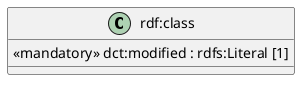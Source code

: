 @startuml
' node node_modules/pegjs/bin/pegjs src/plantuml.pegjs src/plantuml.js
' node plantcode -l coffeescript tests/complex/classnames.plantuml > tests/complex/classnames.coffee

' class someclass
' 
' class §$noQuotes|_:;~#!§$()[]+-*\/,| {
' }
' 
' class "inQuotes" {
' }
' 
' class "AZaz09 |_:;~#!§$()[]+-*\/,{}|" {
' }
' 
' class "withDescr1" <<something>>
' 
' class "withDescr2" <<some { } thing>> {
' }

class "rdf:class" {
    <<mandatory>> dct:modified : rdfs:Literal [1] 
}

@enduml